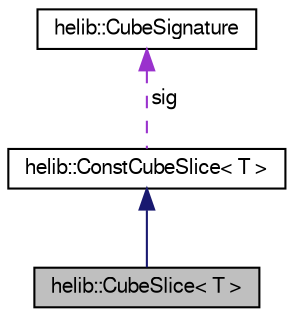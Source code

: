 digraph "helib::CubeSlice&lt; T &gt;"
{
  edge [fontname="FreeSans",fontsize="10",labelfontname="FreeSans",labelfontsize="10"];
  node [fontname="FreeSans",fontsize="10",shape=record];
  Node2 [label="helib::CubeSlice\< T \>",height=0.2,width=0.4,color="black", fillcolor="grey75", style="filled", fontcolor="black"];
  Node3 -> Node2 [dir="back",color="midnightblue",fontsize="10",style="solid"];
  Node3 [label="helib::ConstCubeSlice\< T \>",height=0.2,width=0.4,color="black", fillcolor="white", style="filled",URL="$classhelib_1_1_const_cube_slice.html",tooltip="A constant lower-dimension slice of a hypercube. "];
  Node4 -> Node3 [dir="back",color="darkorchid3",fontsize="10",style="dashed",label=" sig" ];
  Node4 [label="helib::CubeSignature",height=0.2,width=0.4,color="black", fillcolor="white", style="filled",URL="$classhelib_1_1_cube_signature.html",tooltip="Holds a vector of dimensions for a hypercube and some additional data. "];
}
